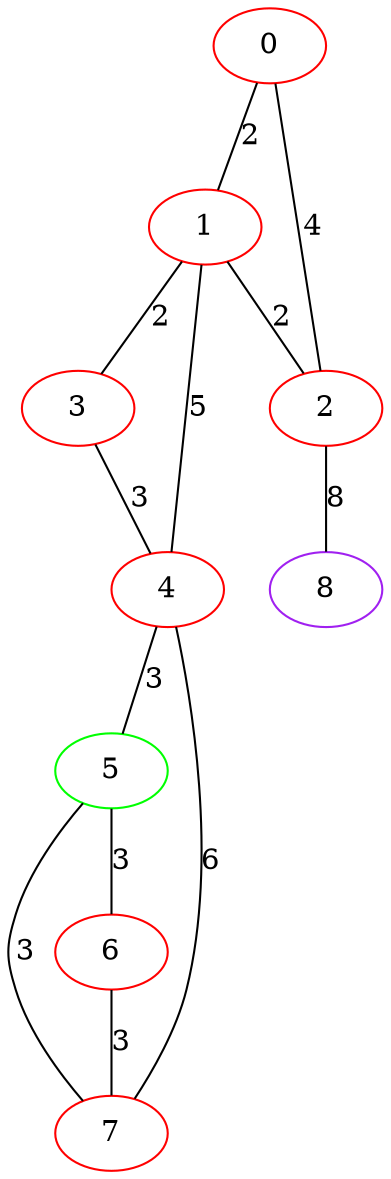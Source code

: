 graph "" {
0 [color=red, weight=1];
1 [color=red, weight=1];
2 [color=red, weight=1];
3 [color=red, weight=1];
4 [color=red, weight=1];
5 [color=green, weight=2];
6 [color=red, weight=1];
7 [color=red, weight=1];
8 [color=purple, weight=4];
0 -- 1  [key=0, label=2];
0 -- 2  [key=0, label=4];
1 -- 2  [key=0, label=2];
1 -- 3  [key=0, label=2];
1 -- 4  [key=0, label=5];
2 -- 8  [key=0, label=8];
3 -- 4  [key=0, label=3];
4 -- 5  [key=0, label=3];
4 -- 7  [key=0, label=6];
5 -- 6  [key=0, label=3];
5 -- 7  [key=0, label=3];
6 -- 7  [key=0, label=3];
}
